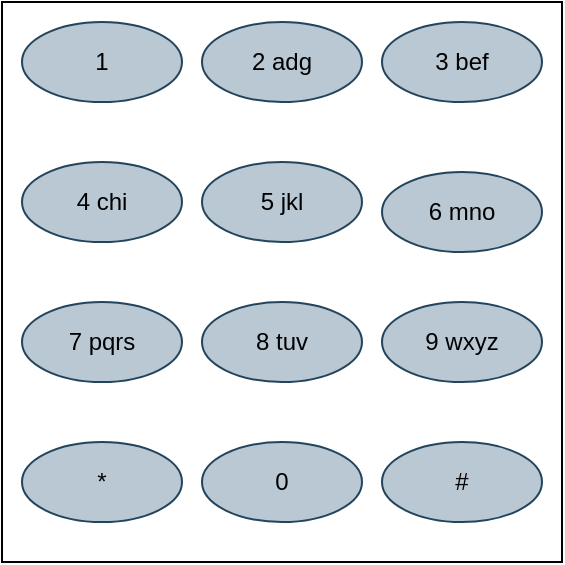<mxfile>
    <diagram id="ilrI368g1px1j2yXKecy" name="第 1 页">
        <mxGraphModel dx="644" dy="492" grid="1" gridSize="10" guides="1" tooltips="1" connect="1" arrows="1" fold="1" page="1" pageScale="1" pageWidth="827" pageHeight="1169" background="none" math="0" shadow="0">
            <root>
                <mxCell id="0"/>
                <mxCell id="1" parent="0"/>
                <mxCell id="2" value="" style="whiteSpace=wrap;html=1;aspect=fixed;" vertex="1" parent="1">
                    <mxGeometry x="130" y="480" width="280" height="280" as="geometry"/>
                </mxCell>
                <mxCell id="3" value="1" style="ellipse;whiteSpace=wrap;html=1;fillColor=#bac8d3;strokeColor=#23445d;" vertex="1" parent="1">
                    <mxGeometry x="140" y="490" width="80" height="40" as="geometry"/>
                </mxCell>
                <mxCell id="4" value="2 adg" style="ellipse;whiteSpace=wrap;html=1;fillColor=#bac8d3;strokeColor=#23445d;" vertex="1" parent="1">
                    <mxGeometry x="230" y="490" width="80" height="40" as="geometry"/>
                </mxCell>
                <mxCell id="5" value="3 bef" style="ellipse;whiteSpace=wrap;html=1;fillColor=#bac8d3;strokeColor=#23445d;" vertex="1" parent="1">
                    <mxGeometry x="320" y="490" width="80" height="40" as="geometry"/>
                </mxCell>
                <mxCell id="6" value="5 jkl" style="ellipse;whiteSpace=wrap;html=1;fillColor=#bac8d3;strokeColor=#23445d;" vertex="1" parent="1">
                    <mxGeometry x="230" y="560" width="80" height="40" as="geometry"/>
                </mxCell>
                <mxCell id="7" value="4 chi" style="ellipse;whiteSpace=wrap;html=1;fillColor=#bac8d3;strokeColor=#23445d;" vertex="1" parent="1">
                    <mxGeometry x="140" y="560" width="80" height="40" as="geometry"/>
                </mxCell>
                <mxCell id="8" value="7 pqrs" style="ellipse;whiteSpace=wrap;html=1;fillColor=#bac8d3;strokeColor=#23445d;" vertex="1" parent="1">
                    <mxGeometry x="140" y="630" width="80" height="40" as="geometry"/>
                </mxCell>
                <mxCell id="9" value="*" style="ellipse;whiteSpace=wrap;html=1;fillColor=#bac8d3;strokeColor=#23445d;" vertex="1" parent="1">
                    <mxGeometry x="140" y="700" width="80" height="40" as="geometry"/>
                </mxCell>
                <mxCell id="10" value="0" style="ellipse;whiteSpace=wrap;html=1;fillColor=#bac8d3;strokeColor=#23445d;" vertex="1" parent="1">
                    <mxGeometry x="230" y="700" width="80" height="40" as="geometry"/>
                </mxCell>
                <mxCell id="11" value="9 wxyz" style="ellipse;whiteSpace=wrap;html=1;fillColor=#bac8d3;strokeColor=#23445d;" vertex="1" parent="1">
                    <mxGeometry x="320" y="630" width="80" height="40" as="geometry"/>
                </mxCell>
                <mxCell id="12" value="8 tuv" style="ellipse;whiteSpace=wrap;html=1;fillColor=#bac8d3;strokeColor=#23445d;" vertex="1" parent="1">
                    <mxGeometry x="230" y="630" width="80" height="40" as="geometry"/>
                </mxCell>
                <mxCell id="13" value="6 mno" style="ellipse;whiteSpace=wrap;html=1;fillColor=#bac8d3;strokeColor=#23445d;" vertex="1" parent="1">
                    <mxGeometry x="320" y="565" width="80" height="40" as="geometry"/>
                </mxCell>
                <mxCell id="14" value="#" style="ellipse;whiteSpace=wrap;html=1;fillColor=#bac8d3;strokeColor=#23445d;" vertex="1" parent="1">
                    <mxGeometry x="320" y="700" width="80" height="40" as="geometry"/>
                </mxCell>
            </root>
        </mxGraphModel>
    </diagram>
</mxfile>